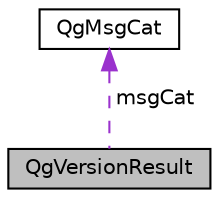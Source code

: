 digraph "QgVersionResult"
{
 // LATEX_PDF_SIZE
  edge [fontname="Helvetica",fontsize="10",labelfontname="Helvetica",labelfontsize="10"];
  node [fontname="Helvetica",fontsize="10",shape=record];
  Node1 [label="QgVersionResult",height=0.2,width=0.4,color="black", fillcolor="grey75", style="filled", fontcolor="black",tooltip=" "];
  Node2 -> Node1 [dir="back",color="darkorchid3",fontsize="10",style="dashed",label=" msgCat" ,fontname="Helvetica"];
  Node2 [label="QgMsgCat",height=0.2,width=0.4,color="black", fillcolor="white", style="filled",URL="$classQgMsgCat.html",tooltip=" "];
}
